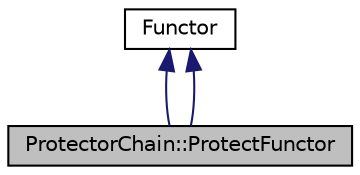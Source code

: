 digraph "ProtectorChain::ProtectFunctor"
{
  edge [fontname="Helvetica",fontsize="10",labelfontname="Helvetica",labelfontsize="10"];
  node [fontname="Helvetica",fontsize="10",shape=record];
  Node1 [label="ProtectorChain::ProtectFunctor",height=0.2,width=0.4,color="black", fillcolor="grey75", style="filled", fontcolor="black"];
  Node2 -> Node1 [dir="back",color="midnightblue",fontsize="10",style="solid",fontname="Helvetica"];
  Node2 [label="Functor",height=0.2,width=0.4,color="black", fillcolor="white", style="filled",URL="$class_functor.html"];
  Node2 -> Node1 [dir="back",color="midnightblue",fontsize="10",style="solid",fontname="Helvetica"];
}

